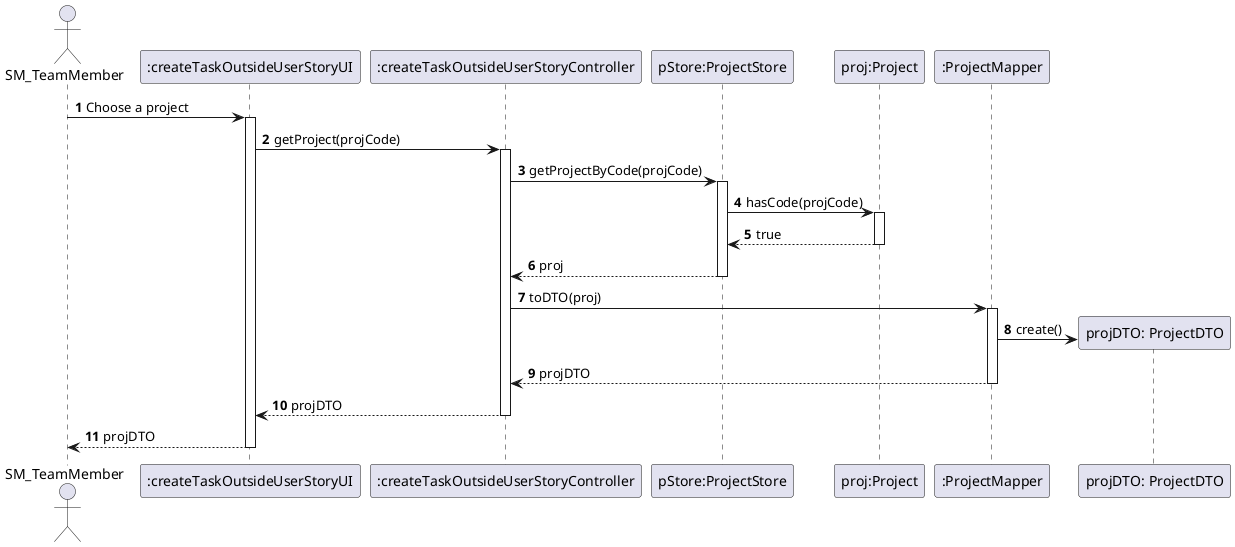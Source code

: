 @startuml
'https://plantuml.com/sequence-diagram

autonumber

actor SM_TeamMember as actor
participant ":createTaskOutsideUserStoryUI" as UI
participant ":createTaskOutsideUserStoryController" as Ctrl
participant "pStore:ProjectStore" as pStore
participant "proj:Project" as proj
participant ":ProjectMapper" as projMapper
participant "projDTO: ProjectDTO" as projDTO


actor -> UI: Choose a project
activate UI

UI -> Ctrl: getProject(projCode)
activate Ctrl

Ctrl -> pStore: getProjectByCode(projCode)
activate pStore

pStore -> proj: hasCode(projCode)
activate proj

proj --> pStore: true
deactivate proj

pStore --> Ctrl: proj
deactivate pStore

Ctrl -> projMapper: toDTO(proj)
activate projMapper

projMapper -> projDTO**: create()

projMapper --> Ctrl: projDTO
deactivate projMapper

Ctrl --> UI: projDTO
deactivate Ctrl

UI --> actor: projDTO
deactivate UI


@enduml